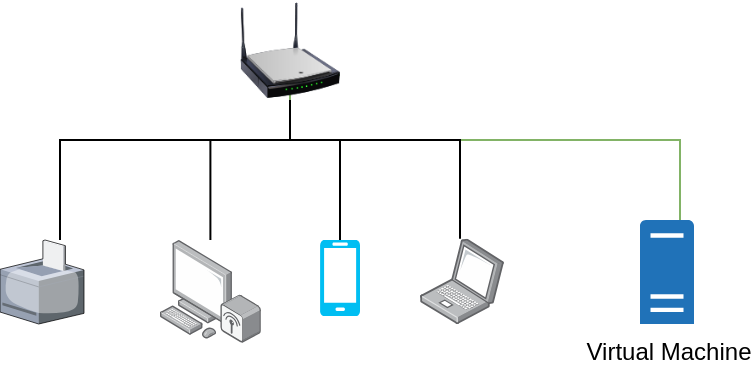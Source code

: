 <mxfile version="24.4.0" type="device">
  <diagram name="Página-1" id="wBImNXssRS4IYYQiQknP">
    <mxGraphModel dx="1386" dy="785" grid="1" gridSize="10" guides="1" tooltips="1" connect="1" arrows="1" fold="1" page="1" pageScale="1" pageWidth="827" pageHeight="1169" math="0" shadow="0">
      <root>
        <mxCell id="0" />
        <mxCell id="1" parent="0" />
        <mxCell id="i5fO6hQSRDVD2sj5C72Z-12" style="edgeStyle=orthogonalEdgeStyle;rounded=0;orthogonalLoop=1;jettySize=auto;html=1;entryX=1;entryY=0.75;entryDx=0;entryDy=0;fillColor=#d5e8d4;strokeColor=#82b366;endArrow=none;endFill=0;" edge="1" parent="1" source="i5fO6hQSRDVD2sj5C72Z-1" target="i5fO6hQSRDVD2sj5C72Z-7">
          <mxGeometry relative="1" as="geometry">
            <Array as="points">
              <mxPoint x="450" y="240" />
              <mxPoint x="255" y="240" />
              <mxPoint x="255" y="208" />
            </Array>
          </mxGeometry>
        </mxCell>
        <mxCell id="i5fO6hQSRDVD2sj5C72Z-1" value="Virtual Machine" style="sketch=0;pointerEvents=1;shadow=0;dashed=0;html=1;strokeColor=none;labelPosition=center;verticalLabelPosition=bottom;verticalAlign=top;outlineConnect=0;align=center;shape=mxgraph.office.servers.physical_host;fillColor=#2072B8;" vertex="1" parent="1">
          <mxGeometry x="430" y="280" width="27" height="52" as="geometry" />
        </mxCell>
        <mxCell id="i5fO6hQSRDVD2sj5C72Z-11" style="edgeStyle=orthogonalEdgeStyle;rounded=0;orthogonalLoop=1;jettySize=auto;html=1;endArrow=none;endFill=0;" edge="1" parent="1" source="i5fO6hQSRDVD2sj5C72Z-3" target="i5fO6hQSRDVD2sj5C72Z-7">
          <mxGeometry relative="1" as="geometry">
            <Array as="points">
              <mxPoint x="340" y="240" />
              <mxPoint x="255" y="240" />
            </Array>
          </mxGeometry>
        </mxCell>
        <mxCell id="i5fO6hQSRDVD2sj5C72Z-3" value="" style="image;points=[];aspect=fixed;html=1;align=center;shadow=0;dashed=0;image=img/lib/allied_telesis/computer_and_terminals/Laptop.svg;" vertex="1" parent="1">
          <mxGeometry x="320" y="289.4" width="42" height="42.6" as="geometry" />
        </mxCell>
        <mxCell id="i5fO6hQSRDVD2sj5C72Z-10" style="edgeStyle=orthogonalEdgeStyle;rounded=0;orthogonalLoop=1;jettySize=auto;html=1;entryX=0.5;entryY=1;entryDx=0;entryDy=0;endArrow=none;endFill=0;" edge="1" parent="1" source="i5fO6hQSRDVD2sj5C72Z-4" target="i5fO6hQSRDVD2sj5C72Z-7">
          <mxGeometry relative="1" as="geometry">
            <Array as="points">
              <mxPoint x="280" y="240" />
              <mxPoint x="255" y="240" />
            </Array>
          </mxGeometry>
        </mxCell>
        <mxCell id="i5fO6hQSRDVD2sj5C72Z-4" value="" style="verticalLabelPosition=bottom;html=1;verticalAlign=top;align=center;strokeColor=none;fillColor=#00BEF2;shape=mxgraph.azure.mobile;pointerEvents=1;" vertex="1" parent="1">
          <mxGeometry x="270" y="290" width="20" height="38" as="geometry" />
        </mxCell>
        <mxCell id="i5fO6hQSRDVD2sj5C72Z-9" style="edgeStyle=orthogonalEdgeStyle;rounded=0;orthogonalLoop=1;jettySize=auto;html=1;entryX=0.5;entryY=1;entryDx=0;entryDy=0;endArrow=none;endFill=0;" edge="1" parent="1" source="i5fO6hQSRDVD2sj5C72Z-5" target="i5fO6hQSRDVD2sj5C72Z-7">
          <mxGeometry relative="1" as="geometry">
            <Array as="points">
              <mxPoint x="215" y="240" />
              <mxPoint x="255" y="240" />
            </Array>
          </mxGeometry>
        </mxCell>
        <mxCell id="i5fO6hQSRDVD2sj5C72Z-5" value="" style="image;points=[];aspect=fixed;html=1;align=center;shadow=0;dashed=0;image=img/lib/allied_telesis/computer_and_terminals/Personal_Computer_Wireless.svg;" vertex="1" parent="1">
          <mxGeometry x="190" y="290.0" width="50.44" height="51.4" as="geometry" />
        </mxCell>
        <mxCell id="i5fO6hQSRDVD2sj5C72Z-8" style="edgeStyle=orthogonalEdgeStyle;rounded=0;orthogonalLoop=1;jettySize=auto;html=1;entryX=0.5;entryY=1;entryDx=0;entryDy=0;endArrow=none;endFill=0;" edge="1" parent="1" source="i5fO6hQSRDVD2sj5C72Z-6" target="i5fO6hQSRDVD2sj5C72Z-7">
          <mxGeometry relative="1" as="geometry">
            <Array as="points">
              <mxPoint x="140" y="240" />
              <mxPoint x="255" y="240" />
            </Array>
          </mxGeometry>
        </mxCell>
        <mxCell id="i5fO6hQSRDVD2sj5C72Z-6" value="" style="verticalLabelPosition=bottom;sketch=0;aspect=fixed;html=1;verticalAlign=top;strokeColor=none;align=center;outlineConnect=0;shape=mxgraph.citrix.printer;" vertex="1" parent="1">
          <mxGeometry x="110" y="290" width="42" height="42" as="geometry" />
        </mxCell>
        <mxCell id="i5fO6hQSRDVD2sj5C72Z-7" value="" style="image;html=1;image=img/lib/clip_art/networking/Wireless_Router_N_128x128.png" vertex="1" parent="1">
          <mxGeometry x="230" y="170" width="50" height="50" as="geometry" />
        </mxCell>
      </root>
    </mxGraphModel>
  </diagram>
</mxfile>
